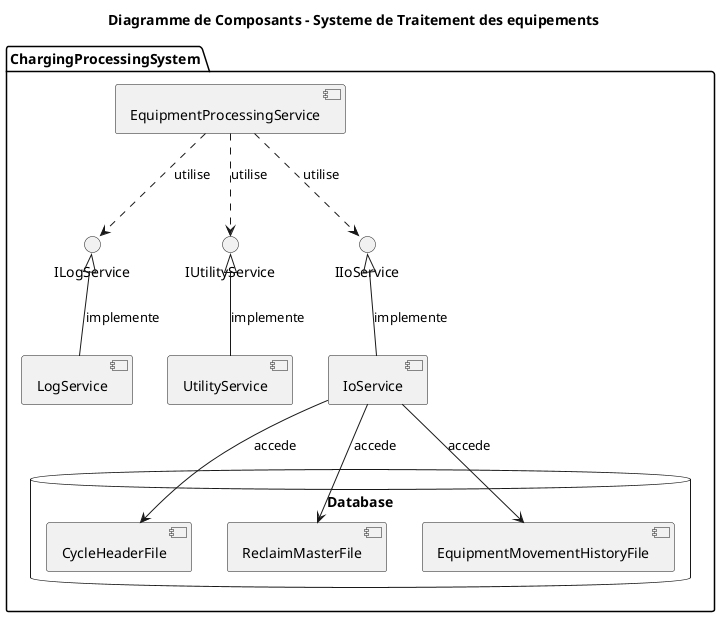 @startuml Component Diagram

title Diagramme de Composants - Systeme de Traitement des equipements

package "ChargingProcessingSystem" {
  [EquipmentProcessingService] as EPS
  [IoService] as IO
  [UtilityService] as Util
  [LogService] as Log
  
  interface "IIoService" as IIO
  interface "IUtilityService" as IUtil
  interface "ILogService" as ILog
  
  database "Database" {
    [CycleHeaderFile]
    [ReclaimMasterFile]
    [EquipmentMovementHistoryFile]
  }
}

EPS ..> IIO : utilise
EPS ..> IUtil : utilise
EPS ..> ILog : utilise

IO -u-|> IIO : implemente
Util -u-|> IUtil : implemente
Log -u-|> ILog : implemente

IO --> CycleHeaderFile : accede
IO --> ReclaimMasterFile : accede
IO --> EquipmentMovementHistoryFile : accede

@enduml
